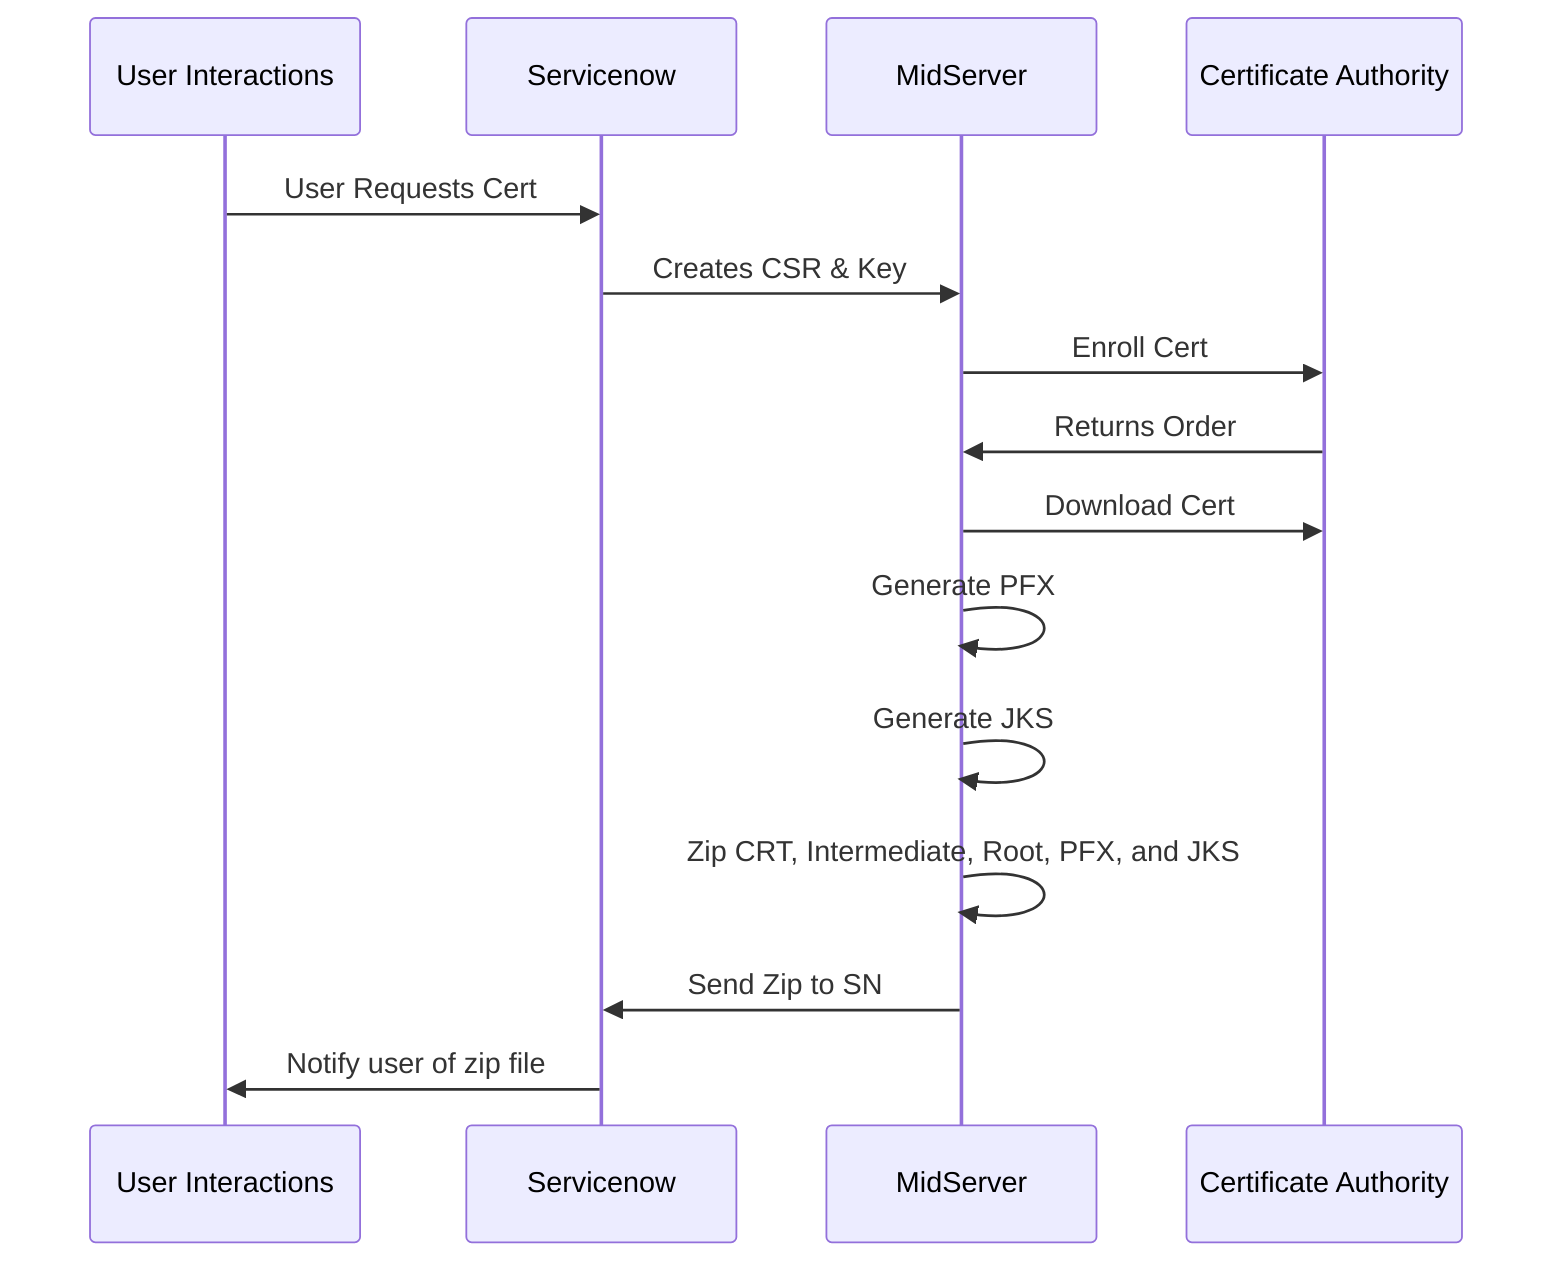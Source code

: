 sequenceDiagram
    participant ui as User Interactions
    participant sn as Servicenow
    participant ms as MidServer
    participant co as Certificate Authority
    ui->>sn: User Requests Cert
    sn->>ms: Creates CSR & Key
    ms->>co: Enroll Cert
    co->>ms: Returns Order #
    ms->>co: Download Cert
    ms->>ms: Generate PFX
    ms->>ms: Generate JKS
    ms->>ms: Zip CRT, Intermediate, Root, PFX, and JKS
    ms->>sn: Send Zip to SN
    sn->>ui: Notify user of zip file